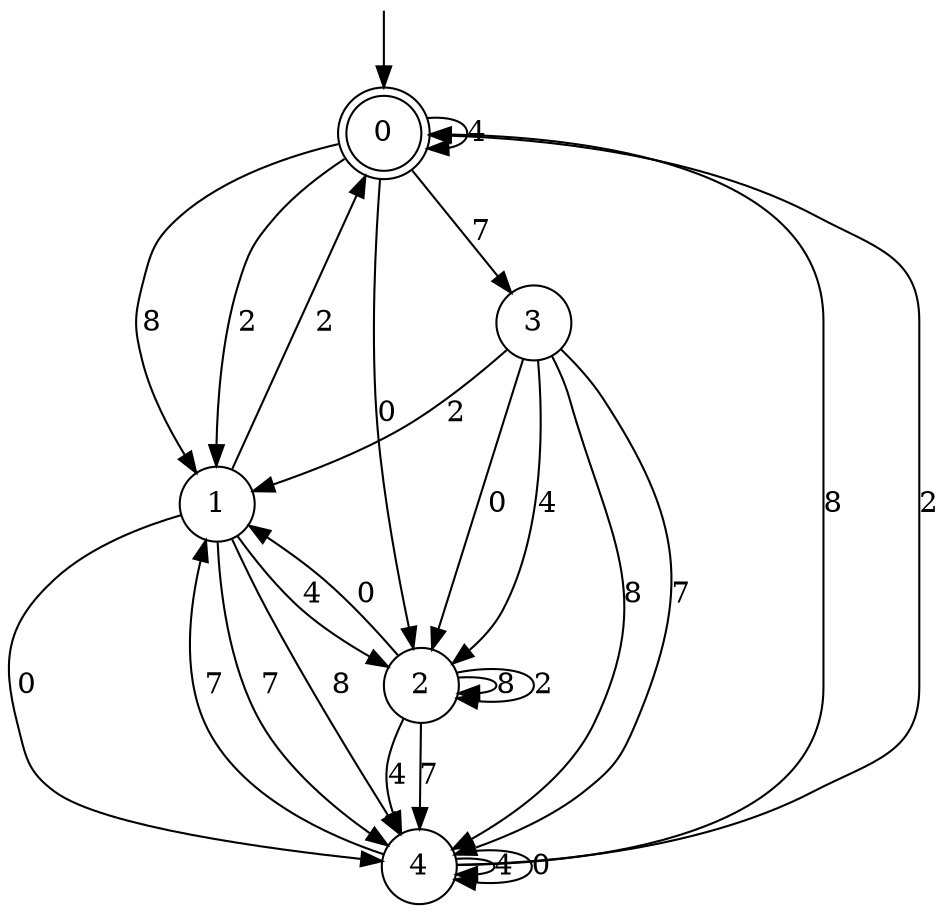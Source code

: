 digraph g {

	s0 [shape="doublecircle" label="0"];
	s1 [shape="circle" label="1"];
	s2 [shape="circle" label="2"];
	s3 [shape="circle" label="3"];
	s4 [shape="circle" label="4"];
	s0 -> s1 [label="8"];
	s0 -> s0 [label="4"];
	s0 -> s2 [label="0"];
	s0 -> s3 [label="7"];
	s0 -> s1 [label="2"];
	s1 -> s4 [label="8"];
	s1 -> s2 [label="4"];
	s1 -> s4 [label="0"];
	s1 -> s4 [label="7"];
	s1 -> s0 [label="2"];
	s2 -> s2 [label="8"];
	s2 -> s4 [label="4"];
	s2 -> s1 [label="0"];
	s2 -> s4 [label="7"];
	s2 -> s2 [label="2"];
	s3 -> s4 [label="8"];
	s3 -> s2 [label="4"];
	s3 -> s2 [label="0"];
	s3 -> s4 [label="7"];
	s3 -> s1 [label="2"];
	s4 -> s0 [label="8"];
	s4 -> s4 [label="4"];
	s4 -> s4 [label="0"];
	s4 -> s1 [label="7"];
	s4 -> s0 [label="2"];

__start0 [label="" shape="none" width="0" height="0"];
__start0 -> s0;

}
